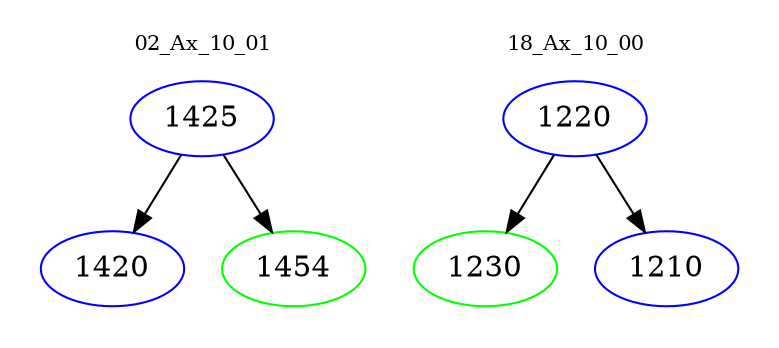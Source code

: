 digraph{
subgraph cluster_0 {
color = white
label = "02_Ax_10_01";
fontsize=10;
T0_1425 [label="1425", color="blue"]
T0_1425 -> T0_1420 [color="black"]
T0_1420 [label="1420", color="blue"]
T0_1425 -> T0_1454 [color="black"]
T0_1454 [label="1454", color="green"]
}
subgraph cluster_1 {
color = white
label = "18_Ax_10_00";
fontsize=10;
T1_1220 [label="1220", color="blue"]
T1_1220 -> T1_1230 [color="black"]
T1_1230 [label="1230", color="green"]
T1_1220 -> T1_1210 [color="black"]
T1_1210 [label="1210", color="blue"]
}
}
